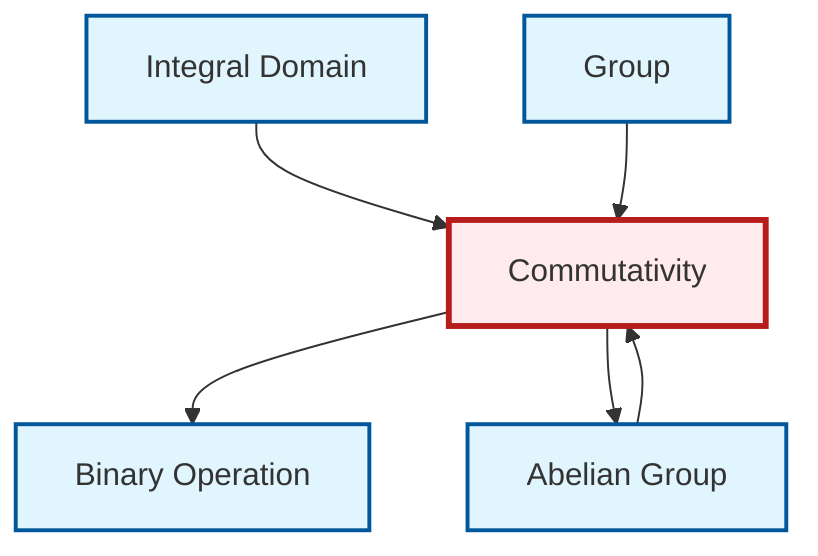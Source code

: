 graph TD
    classDef definition fill:#e1f5fe,stroke:#01579b,stroke-width:2px
    classDef theorem fill:#f3e5f5,stroke:#4a148c,stroke-width:2px
    classDef axiom fill:#fff3e0,stroke:#e65100,stroke-width:2px
    classDef example fill:#e8f5e9,stroke:#1b5e20,stroke-width:2px
    classDef current fill:#ffebee,stroke:#b71c1c,stroke-width:3px
    def-group["Group"]:::definition
    def-commutativity["Commutativity"]:::definition
    def-binary-operation["Binary Operation"]:::definition
    def-abelian-group["Abelian Group"]:::definition
    def-integral-domain["Integral Domain"]:::definition
    def-integral-domain --> def-commutativity
    def-abelian-group --> def-commutativity
    def-commutativity --> def-binary-operation
    def-commutativity --> def-abelian-group
    def-group --> def-commutativity
    class def-commutativity current